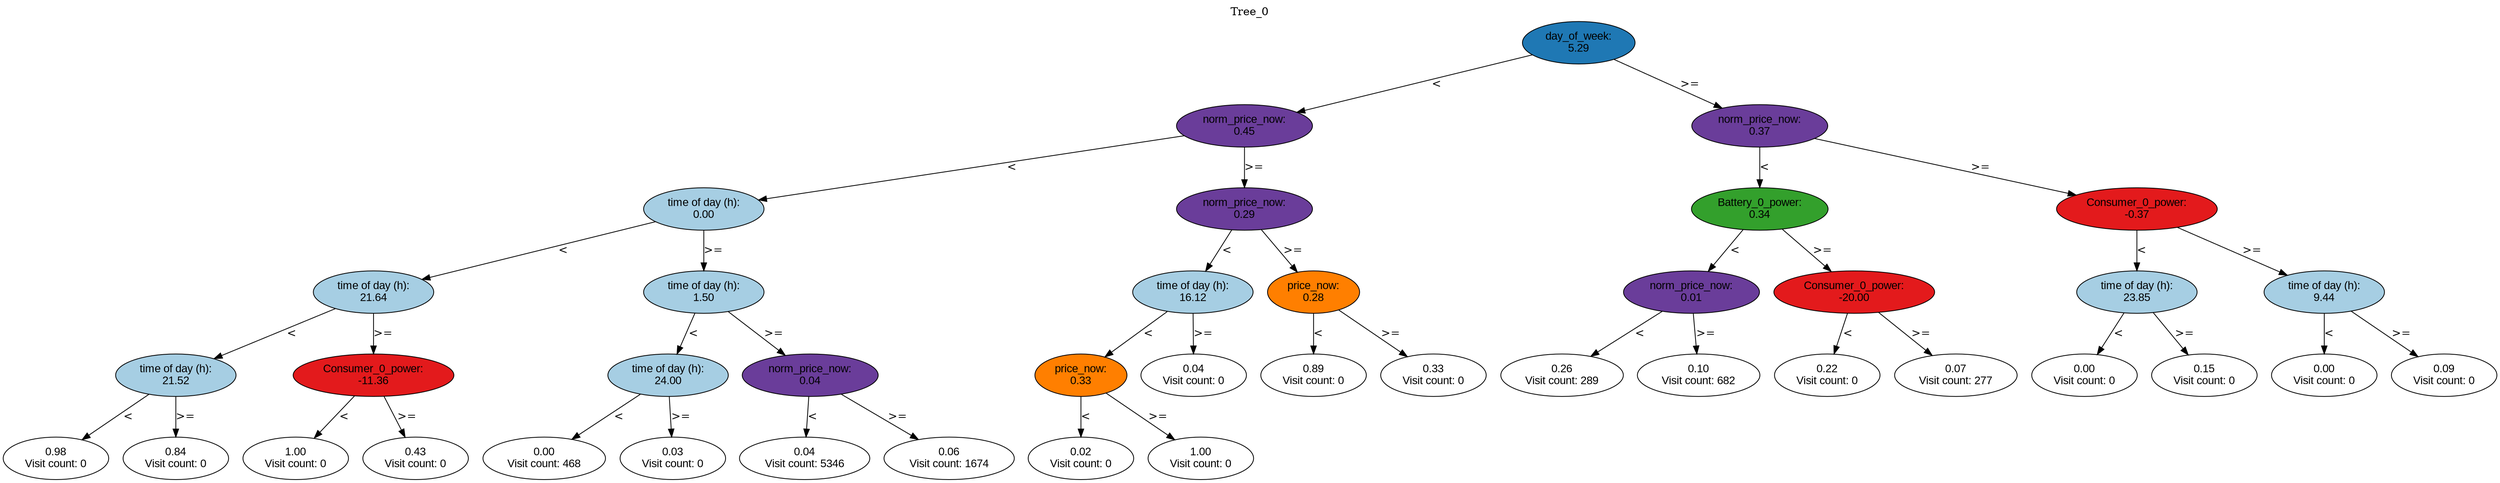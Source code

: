 digraph BST {
    node [fontname="Arial" style=filled colorscheme=paired12];
    0 [ label = "day_of_week:
5.29" fillcolor=2];
    1 [ label = "norm_price_now:
0.45" fillcolor=10];
    2 [ label = "time of day (h):
0.00" fillcolor=1];
    3 [ label = "time of day (h):
21.64" fillcolor=1];
    4 [ label = "time of day (h):
21.52" fillcolor=1];
    5 [ label = "0.98
Visit count: 0" fillcolor=white];
    6 [ label = "0.84
Visit count: 0" fillcolor=white];
    7 [ label = "Consumer_0_power:
-11.36" fillcolor=6];
    8 [ label = "1.00
Visit count: 0" fillcolor=white];
    9 [ label = "0.43
Visit count: 0" fillcolor=white];
    10 [ label = "time of day (h):
1.50" fillcolor=1];
    11 [ label = "time of day (h):
24.00" fillcolor=1];
    12 [ label = "0.00
Visit count: 468" fillcolor=white];
    13 [ label = "0.03
Visit count: 0" fillcolor=white];
    14 [ label = "norm_price_now:
0.04" fillcolor=10];
    15 [ label = "0.04
Visit count: 5346" fillcolor=white];
    16 [ label = "0.06
Visit count: 1674" fillcolor=white];
    17 [ label = "norm_price_now:
0.29" fillcolor=10];
    18 [ label = "time of day (h):
16.12" fillcolor=1];
    19 [ label = "price_now:
0.33" fillcolor=8];
    20 [ label = "0.02
Visit count: 0" fillcolor=white];
    21 [ label = "1.00
Visit count: 0" fillcolor=white];
    22 [ label = "0.04
Visit count: 0" fillcolor=white];
    23 [ label = "price_now:
0.28" fillcolor=8];
    24 [ label = "0.89
Visit count: 0" fillcolor=white];
    25 [ label = "0.33
Visit count: 0" fillcolor=white];
    26 [ label = "norm_price_now:
0.37" fillcolor=10];
    27 [ label = "Battery_0_power:
0.34" fillcolor=4];
    28 [ label = "norm_price_now:
0.01" fillcolor=10];
    29 [ label = "0.26
Visit count: 289" fillcolor=white];
    30 [ label = "0.10
Visit count: 682" fillcolor=white];
    31 [ label = "Consumer_0_power:
-20.00" fillcolor=6];
    32 [ label = "0.22
Visit count: 0" fillcolor=white];
    33 [ label = "0.07
Visit count: 277" fillcolor=white];
    34 [ label = "Consumer_0_power:
-0.37" fillcolor=6];
    35 [ label = "time of day (h):
23.85" fillcolor=1];
    36 [ label = "0.00
Visit count: 0" fillcolor=white];
    37 [ label = "0.15
Visit count: 0" fillcolor=white];
    38 [ label = "time of day (h):
9.44" fillcolor=1];
    39 [ label = "0.00
Visit count: 0" fillcolor=white];
    40 [ label = "0.09
Visit count: 0" fillcolor=white];

    0  -> 1[ label = "<"];
    0  -> 26[ label = ">="];
    1  -> 2[ label = "<"];
    1  -> 17[ label = ">="];
    2  -> 3[ label = "<"];
    2  -> 10[ label = ">="];
    3  -> 4[ label = "<"];
    3  -> 7[ label = ">="];
    4  -> 5[ label = "<"];
    4  -> 6[ label = ">="];
    7  -> 8[ label = "<"];
    7  -> 9[ label = ">="];
    10  -> 11[ label = "<"];
    10  -> 14[ label = ">="];
    11  -> 12[ label = "<"];
    11  -> 13[ label = ">="];
    14  -> 15[ label = "<"];
    14  -> 16[ label = ">="];
    17  -> 18[ label = "<"];
    17  -> 23[ label = ">="];
    18  -> 19[ label = "<"];
    18  -> 22[ label = ">="];
    19  -> 20[ label = "<"];
    19  -> 21[ label = ">="];
    23  -> 24[ label = "<"];
    23  -> 25[ label = ">="];
    26  -> 27[ label = "<"];
    26  -> 34[ label = ">="];
    27  -> 28[ label = "<"];
    27  -> 31[ label = ">="];
    28  -> 29[ label = "<"];
    28  -> 30[ label = ">="];
    31  -> 32[ label = "<"];
    31  -> 33[ label = ">="];
    34  -> 35[ label = "<"];
    34  -> 38[ label = ">="];
    35  -> 36[ label = "<"];
    35  -> 37[ label = ">="];
    38  -> 39[ label = "<"];
    38  -> 40[ label = ">="];

    labelloc="t";
    label="Tree_0";
}